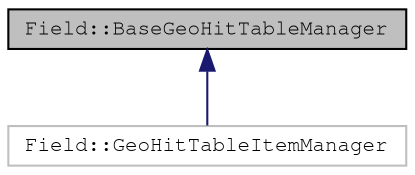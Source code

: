 digraph "Field::BaseGeoHitTableManager"
{
 // LATEX_PDF_SIZE
  edge [fontname="FreeMono",fontsize="10",labelfontname="FreeMono",labelfontsize="10"];
  node [fontname="FreeMono",fontsize="10",shape=record];
  Node1 [label="Field::BaseGeoHitTableManager",height=0.2,width=0.4,color="black", fillcolor="grey75", style="filled", fontcolor="black",tooltip=" "];
  Node1 -> Node2 [dir="back",color="midnightblue",fontsize="10",style="solid",fontname="FreeMono"];
  Node2 [label="Field::GeoHitTableItemManager",height=0.2,width=0.4,color="grey75", fillcolor="white", style="filled",URL="$class_field_1_1_geo_hit_table_item_manager.html",tooltip=" "];
}
